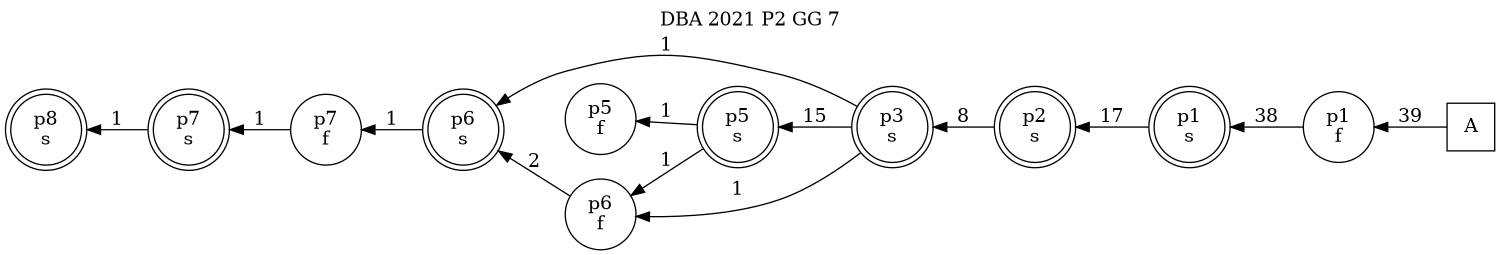 digraph DBA_2021_P2_GG_7_GOOD {
labelloc="tl"
label= " DBA 2021 P2 GG 7 "
rankdir="RL";
graph [ size=" 10 , 10 !"]

"A" [shape="square" label="A"]
"p1_f" [shape="circle" label="p1
f"]
"p1_s" [shape="doublecircle" label="p1
s"]
"p2_s" [shape="doublecircle" label="p2
s"]
"p3_s" [shape="doublecircle" label="p3
s"]
"p6_s" [shape="doublecircle" label="p6
s"]
"p5_s" [shape="doublecircle" label="p5
s"]
"p5_f" [shape="circle" label="p5
f"]
"p6_f" [shape="circle" label="p6
f"]
"p7_f" [shape="circle" label="p7
f"]
"p7_s" [shape="doublecircle" label="p7
s"]
"p8_s" [shape="doublecircle" label="p8
s"]
"A" -> "p1_f" [ label=39]
"p1_f" -> "p1_s" [ label=38]
"p1_s" -> "p2_s" [ label=17]
"p2_s" -> "p3_s" [ label=8]
"p3_s" -> "p6_s" [ label=1]
"p3_s" -> "p5_s" [ label=15]
"p3_s" -> "p6_f" [ label=1]
"p6_s" -> "p7_f" [ label=1]
"p5_s" -> "p5_f" [ label=1]
"p5_s" -> "p6_f" [ label=1]
"p6_f" -> "p6_s" [ label=2]
"p7_f" -> "p7_s" [ label=1]
"p7_s" -> "p8_s" [ label=1]
}
